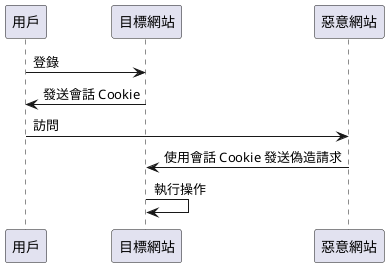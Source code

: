 @startuml
用戶 -> 目標網站: 登錄
用戶 <- 目標網站: 發送會話 Cookie
用戶 -> 惡意網站: 訪問
惡意網站 -> 目標網站: 使用會話 Cookie 發送偽造請求
目標網站 -> 目標網站: 執行操作
@enduml
